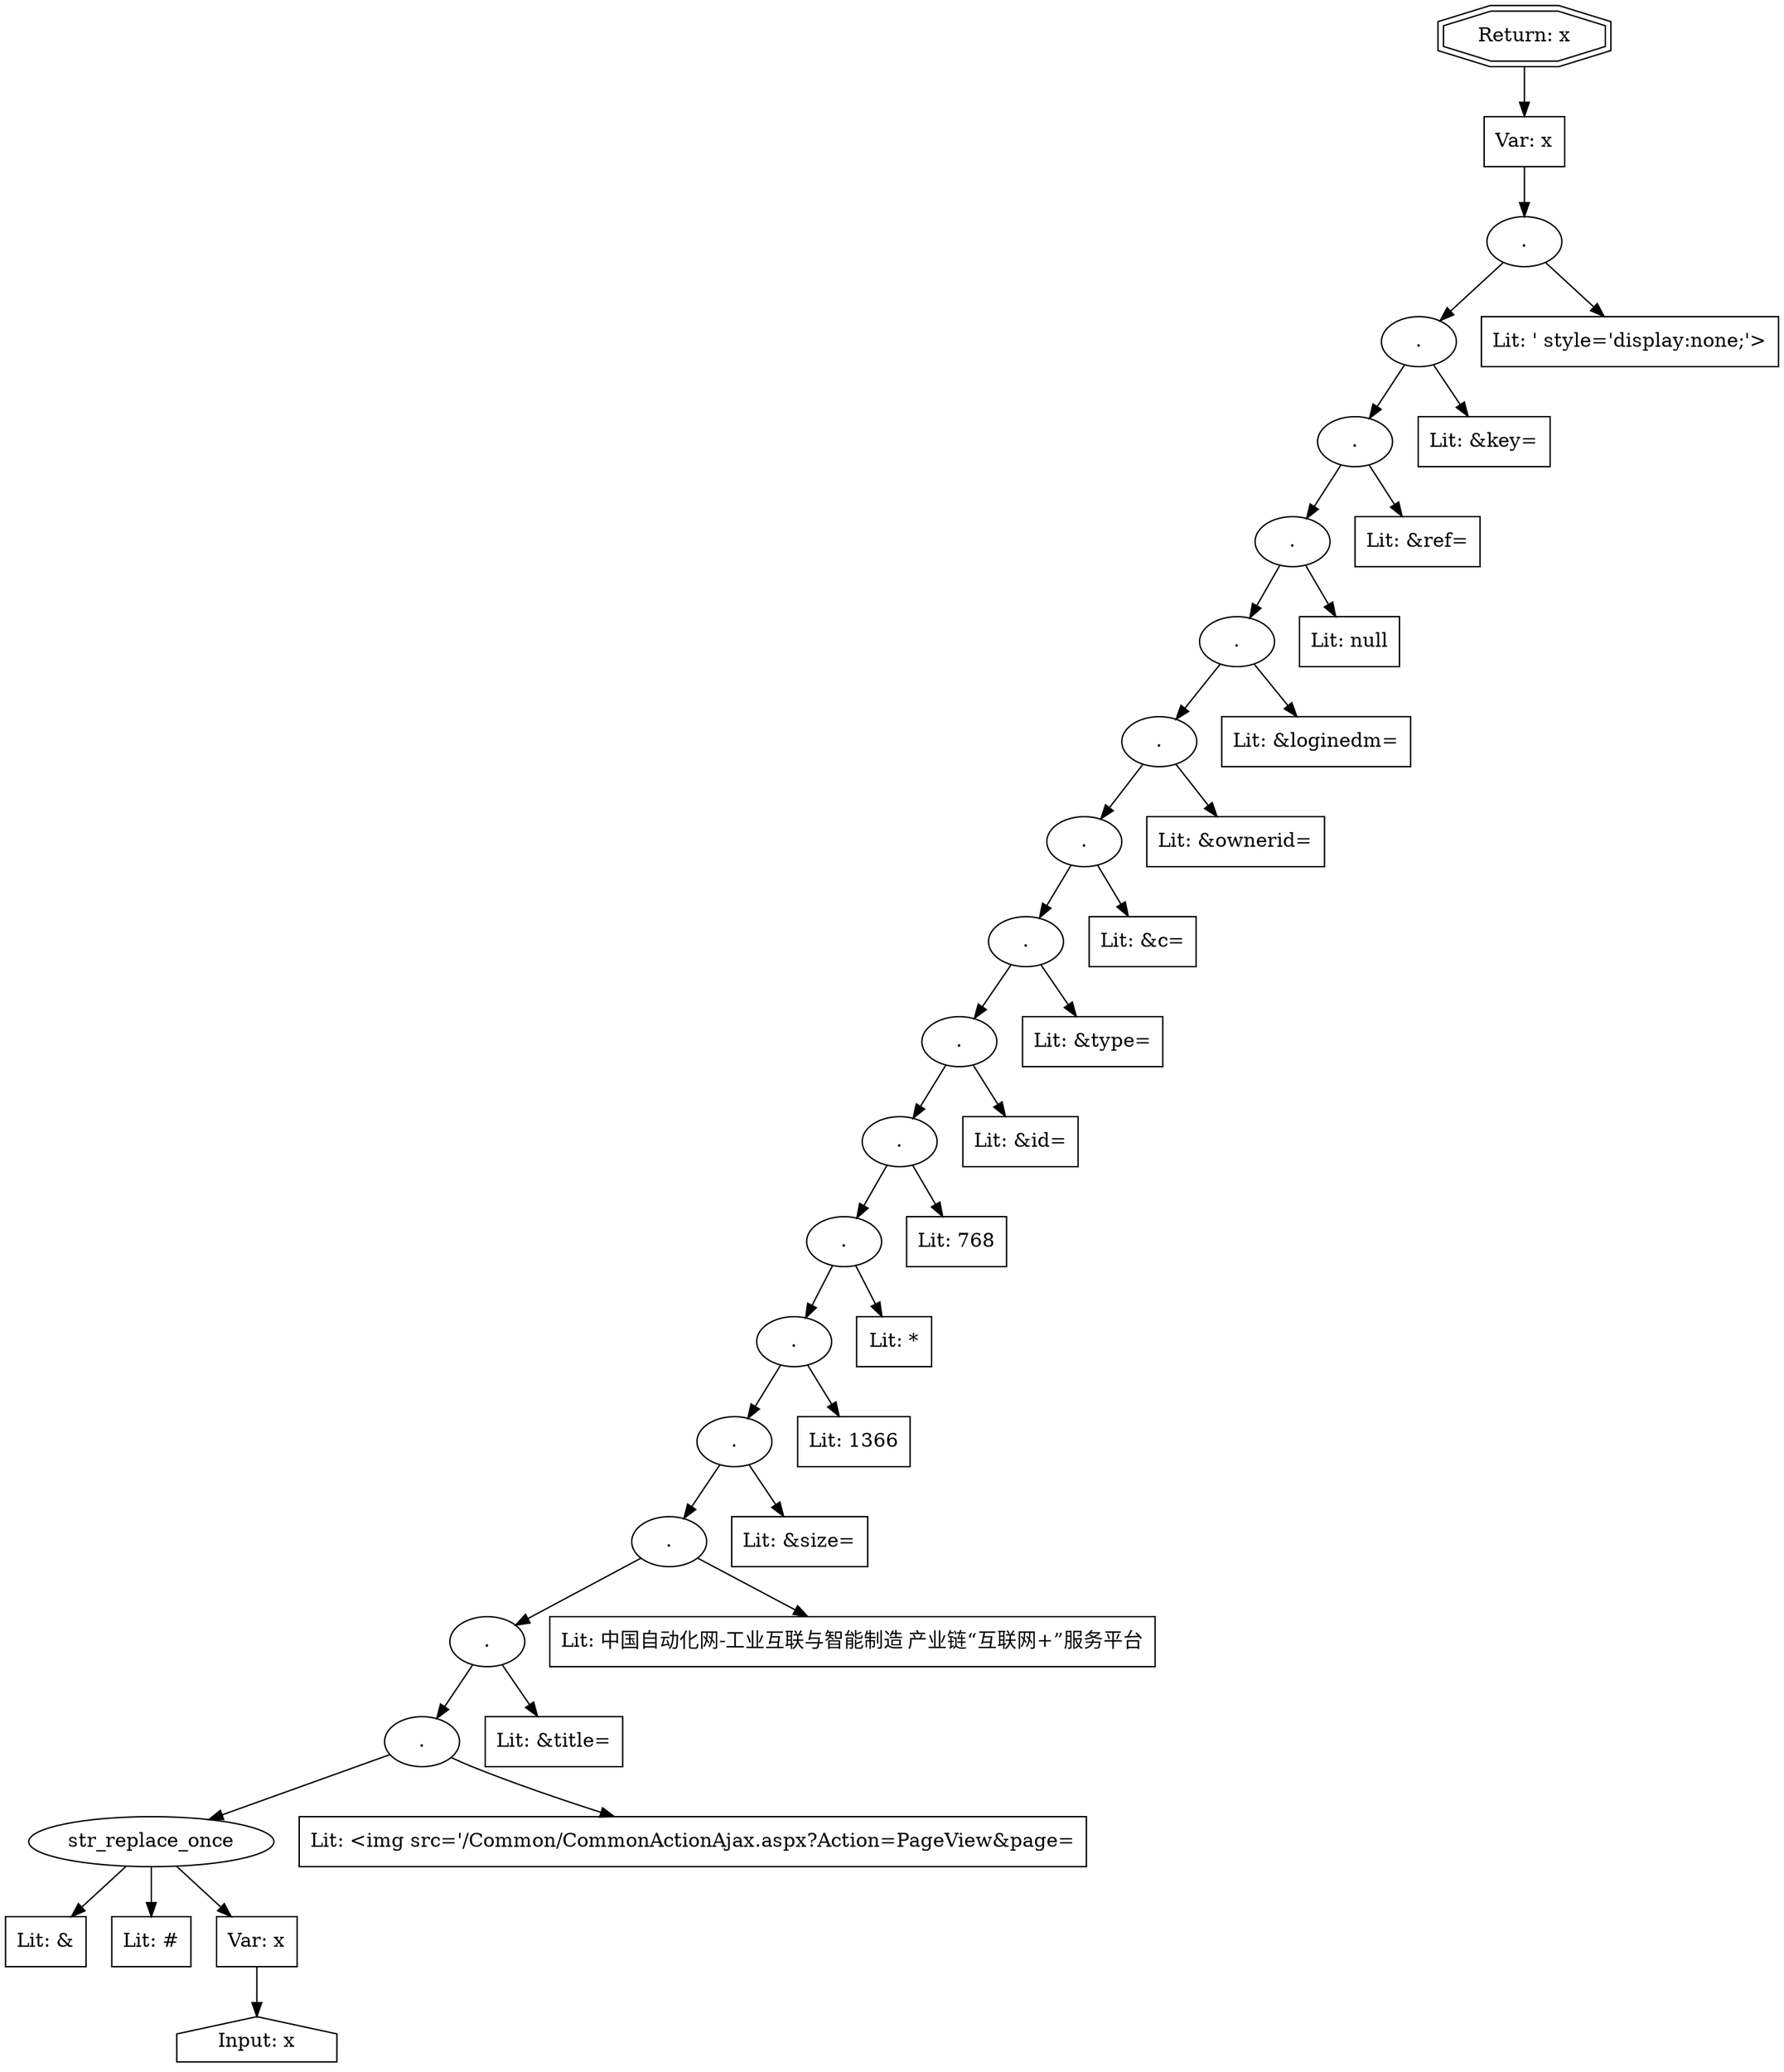 // Finding: a635bc0f-979a-482f-9d76-a64ce690aa38
// Finding.url: http://example60.com/##'></iframe></style></script></object></embed></textarea><img src=x onerror=taintfoxLog('9ea3ea180f994c0a8ec12960e81b3339')><!--/*
// Finding.parentloc: http://example60.com/##'></iframe></style></script></object></embed></textarea><img src=x onerror=taintfoxLog('9ea3ea180f994c0a8ec12960e81b3339')><!--/*
// Finding.domain: example60.com
// Finding.base_domain: example60.com
// Finding.source: location.href
// Finding.sink: innerHTML
// Sanitizer.score: 1
// Sanitizer.name: pageView
// Sanitizer.location: http://www.example60.com/script/PTrace.js - pageView:11:19
// Finding.begin: 61
// Finding.end: 209
// Finding.original_uuid: 0b50308d-841c-450d-9f85-e8e7f3660176
// Finding.TwentyFiveMillionFlowsId: 19011085
// Finding.script: http://example60.com/skin/2016/js/jquery-1.11.2.js
// Finding.line: 5599
// Exploit.uuid: 9ea3ea18-0f99-4c0a-8ec1-2960e81b3339
// Exploit.success: false
// Exploit.status: failure
// Exploit.method: C
// Exploit.type: html
// Exploit.token: attribute
// Exploit.content: src
// Exploit.quote_type: '
// Exploit.tag: img
// Exploit.break_out: #'></iframe></style></script></object></embed></textarea><img src=x onerror=
// Exploit.break_in: ><!--/*
// Exploit.payload: #'></iframe></style></script></object></embed></textarea><img src=x onerror=taintfoxLog(1)><!--/*
// Exploit.begin_taint_url: 0
// Exploit.end_taint_url: 17
// Exploit.replace_begin_url: 17
// Exploit.replace_end_url: 17
// Exploit.replace_begin_param: 78
// Exploit.replace_end_param: 78
// Issues.LargestEncodeAttrStringChain: 0
// Issues.LargestTextFragmentEncodeChainLength: 0
// Issues.HasApproximation: false
// Issues.HasMissingImplementation: false
// Issues.HasInfiniteRegexWithFunctionReplacer: false
// Issues.MergedSplitAndJoins: false
// Issues.HasUrlInRhsOfReplace: false
// Issues.HasUrlInLhsOfReplace: false
// Issues.HasCookieValueInLhsOfreplace: false
// Issues.HasCookieValueInRhsOfreplace: false
// Issues.HasCookieValueInMatchPattern: false
// Issues.HasCookieValueInExecPattern: false
// Issues.RemovedLRConcats: false
// Issues.RemovedReplaceArtifacts: false
// Issues.HasUrlInMatchPattern: false
// Issues.HasUrlInExecPattern: false
// Issues.RemovedNOPreplaces: false
// Issues.Known_sanitizer: false
// DepGraph.hash: -1342585826
// DepGraph.sanitizer_hash: -1939881732

digraph cfg {
n0 [shape=house, label="Input: x"];
n1 [shape=ellipse, label="str_replace_once"];
n2 [shape=box, label="Lit: &"];
n3 [shape=box, label="Lit: #"];
n4 [shape=box, label="Var: x"];
n5 [shape=ellipse, label="."];
n6 [shape=box, label="Lit: <img src='/Common/CommonActionAjax.aspx?Action=PageView&page="];
n7 [shape=ellipse, label="."];
n8 [shape=box, label="Lit: &title="];
n9 [shape=ellipse, label="."];
n10 [shape=box, label="Lit: 中国自动化网-工业互联与智能制造 产业链“互联网+”服务平台"];
n11 [shape=ellipse, label="."];
n12 [shape=box, label="Lit: &size="];
n13 [shape=ellipse, label="."];
n14 [shape=box, label="Lit: 1366"];
n15 [shape=ellipse, label="."];
n16 [shape=box, label="Lit: *"];
n17 [shape=ellipse, label="."];
n18 [shape=box, label="Lit: 768"];
n19 [shape=ellipse, label="."];
n20 [shape=box, label="Lit: &id="];
n21 [shape=ellipse, label="."];
n22 [shape=box, label="Lit: &type="];
n23 [shape=ellipse, label="."];
n24 [shape=box, label="Lit: &c="];
n25 [shape=ellipse, label="."];
n26 [shape=box, label="Lit: &ownerid="];
n27 [shape=ellipse, label="."];
n28 [shape=box, label="Lit: &loginedm="];
n29 [shape=ellipse, label="."];
n30 [shape=box, label="Lit: null"];
n31 [shape=ellipse, label="."];
n32 [shape=box, label="Lit: &ref="];
n33 [shape=ellipse, label="."];
n34 [shape=box, label="Lit: &key="];
n35 [shape=ellipse, label="."];
n36 [shape=box, label="Lit: ' style='display:none;'>"];
n37 [shape=box, label="Var: x"];
n38 [shape=doubleoctagon, label="Return: x"];
n4 -> n0;
n1 -> n2;
n1 -> n3;
n1 -> n4;
n5 -> n6;
n5 -> n1;
n7 -> n5;
n7 -> n8;
n9 -> n7;
n9 -> n10;
n11 -> n9;
n11 -> n12;
n13 -> n11;
n13 -> n14;
n15 -> n13;
n15 -> n16;
n17 -> n15;
n17 -> n18;
n19 -> n17;
n19 -> n20;
n21 -> n19;
n21 -> n22;
n23 -> n21;
n23 -> n24;
n25 -> n23;
n25 -> n26;
n27 -> n25;
n27 -> n28;
n29 -> n27;
n29 -> n30;
n31 -> n29;
n31 -> n32;
n33 -> n31;
n33 -> n34;
n35 -> n33;
n35 -> n36;
n37 -> n35;
n38 -> n37;
}